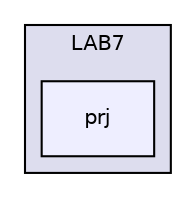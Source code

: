 digraph "C:/Users/Klijek/Desktop/LAB7/prj" {
  compound=true
  node [ fontsize="10", fontname="Helvetica"];
  edge [ labelfontsize="10", labelfontname="Helvetica"];
  subgraph clusterdir_2e8af807cd518e2335292321bf97e465 {
    graph [ bgcolor="#ddddee", pencolor="black", label="LAB7" fontname="Helvetica", fontsize="10", URL="dir_2e8af807cd518e2335292321bf97e465.html"]
  dir_f03408d7c47f330a782ff57cc2a75b25 [shape=box, label="prj", style="filled", fillcolor="#eeeeff", pencolor="black", URL="dir_f03408d7c47f330a782ff57cc2a75b25.html"];
  }
}
